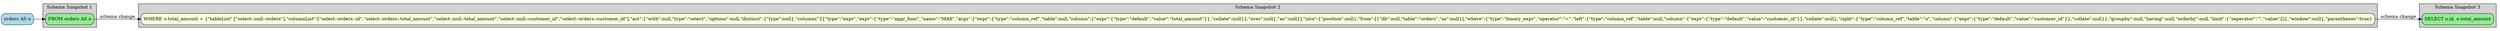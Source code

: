digraph sqloflow {
  rankdir=LR;
  node [shape=box, style=rounded];

  // Schema view with snapshots
  node_0 [label="orders AS o", fillcolor=lightblue, style="filled,rounded"];
  subgraph cluster_0 {
    label="Schema Snapshot 1";
    style=filled;
    fillcolor=lightgray;
    // Relations: o
    node_1 [label="FROM orders AS o", fillcolor=lightgreen, style="filled,rounded"];
  }
  subgraph cluster_1 {
    label="Schema Snapshot 2";
    style=filled;
    fillcolor=lightgray;
    // Relations: o
    node_2 [label="WHERE o.total_amount = {\"tableList\":[\"select::null::orders\"],\"columnList\":[\"select::orders::id\",\"select::orders::total_amount\",\"select::null::total_amount\",\"select::null::customer_id\",\"select::orders::customer_id\"],\"ast\":{\"with\":null,\"type\":\"select\",\"options\":null,\"distinct\":{\"type\":null},\"columns\":[{\"type\":\"expr\",\"expr\":{\"type\":\"aggr_func\",\"name\":\"MAX\",\"args\":{\"expr\":{\"type\":\"column_ref\",\"table\":null,\"column\":{\"expr\":{\"type\":\"default\",\"value\":\"total_amount\"}},\"collate\":null}},\"over\":null},\"as\":null}],\"into\":{\"position\":null},\"from\":[{\"db\":null,\"table\":\"orders\",\"as\":null}],\"where\":{\"type\":\"binary_expr\",\"operator\":\"=\",\"left\":{\"type\":\"column_ref\",\"table\":null,\"column\":{\"expr\":{\"type\":\"default\",\"value\":\"customer_id\"}},\"collate\":null},\"right\":{\"type\":\"column_ref\",\"table\":\"o\",\"column\":{\"expr\":{\"type\":\"default\",\"value\":\"customer_id\"}},\"collate\":null}},\"groupby\":null,\"having\":null,\"orderby\":null,\"limit\":{\"seperator\":\"\",\"value\":[]},\"window\":null},\"parentheses\":true}", fillcolor=lightyellow, style="filled,rounded"];
  }
  subgraph cluster_2 {
    label="Schema Snapshot 3";
    style=filled;
    fillcolor=lightgray;
    // Relations: _result
    node_3 [label="SELECT o.id, o.total_amount", fillcolor=lightgreen, style="filled,rounded"];
  }

  // Schema transformation edges
  node_0 -> node_1 [color=black];
  node_1 -> node_2 [color=black, label="schema change"];
  node_2 -> node_3 [color=black, label="schema change"];
}